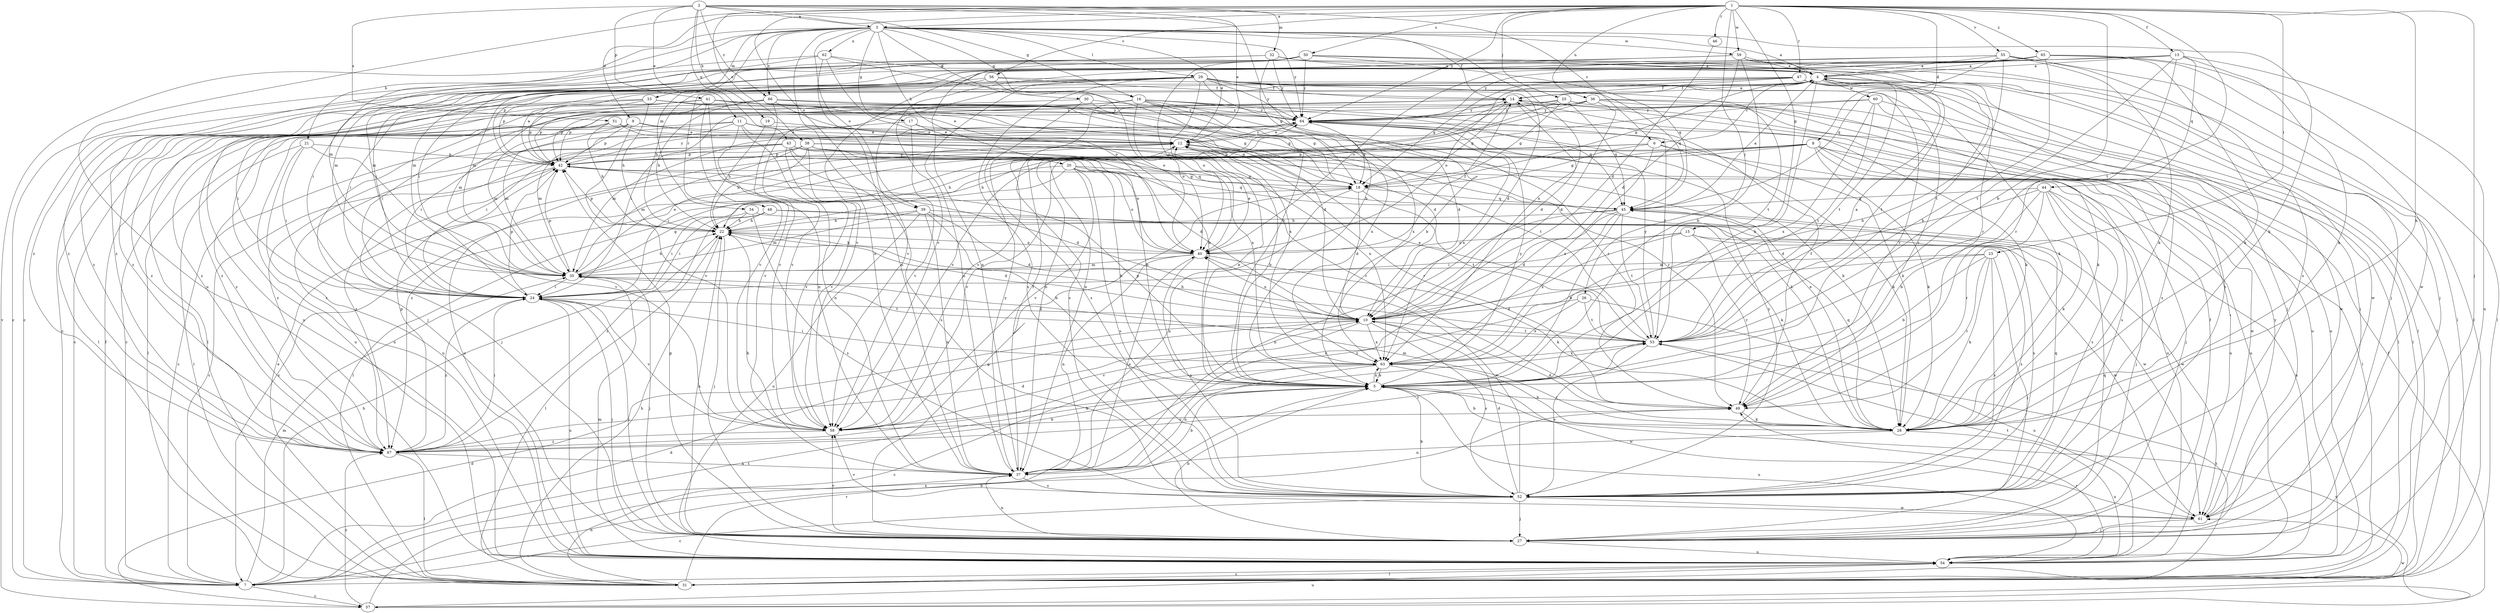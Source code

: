 strict digraph  {
	1 -> 3 [label=a];
	2 -> 3 [label=a];
	3 -> 4 [label=a];
	13 -> 4 [label=a];
	14 -> 4 [label=a];
	32 -> 4 [label=a];
	42 -> 4 [label=a];
	45 -> 4 [label=a];
	50 -> 4 [label=a];
	53 -> 4 [label=a];
	55 -> 4 [label=a];
	59 -> 4 [label=a];
	62 -> 4 [label=a];
	65 -> 4 [label=a];
	1 -> 5 [label=b];
	2 -> 5 [label=b];
	4 -> 5 [label=b];
	12 -> 5 [label=b];
	20 -> 5 [label=b];
	23 -> 5 [label=b];
	27 -> 5 [label=b];
	28 -> 5 [label=b];
	29 -> 5 [label=b];
	31 -> 5 [label=b];
	37 -> 5 [label=b];
	39 -> 5 [label=b];
	43 -> 5 [label=b];
	44 -> 5 [label=b];
	45 -> 5 [label=b];
	52 -> 5 [label=b];
	55 -> 5 [label=b];
	58 -> 5 [label=b];
	59 -> 5 [label=b];
	62 -> 5 [label=b];
	63 -> 5 [label=b];
	65 -> 5 [label=b];
	66 -> 5 [label=b];
	67 -> 5 [label=b];
	2 -> 6 [label=c];
	4 -> 6 [label=c];
	20 -> 7 [label=c];
	25 -> 7 [label=c];
	29 -> 7 [label=c];
	41 -> 7 [label=c];
	42 -> 7 [label=c];
	43 -> 7 [label=c];
	52 -> 7 [label=c];
	54 -> 7 [label=c];
	59 -> 7 [label=c];
	62 -> 7 [label=c];
	63 -> 7 [label=c];
	1 -> 8 [label=d];
	1 -> 9 [label=d];
	7 -> 10 [label=d];
	14 -> 10 [label=d];
	16 -> 10 [label=d];
	18 -> 10 [label=d];
	22 -> 10 [label=d];
	24 -> 10 [label=d];
	26 -> 10 [label=d];
	28 -> 10 [label=d];
	29 -> 10 [label=d];
	33 -> 10 [label=d];
	36 -> 10 [label=d];
	38 -> 10 [label=d];
	39 -> 10 [label=d];
	41 -> 10 [label=d];
	42 -> 10 [label=d];
	44 -> 10 [label=d];
	45 -> 10 [label=d];
	46 -> 10 [label=d];
	52 -> 10 [label=d];
	57 -> 10 [label=d];
	59 -> 10 [label=d];
	67 -> 10 [label=d];
	2 -> 11 [label=e];
	2 -> 12 [label=e];
	3 -> 12 [label=e];
	5 -> 12 [label=e];
	9 -> 12 [label=e];
	11 -> 12 [label=e];
	17 -> 12 [label=e];
	19 -> 12 [label=e];
	28 -> 12 [label=e];
	31 -> 12 [label=e];
	33 -> 12 [label=e];
	35 -> 12 [label=e];
	40 -> 12 [label=e];
	51 -> 12 [label=e];
	53 -> 12 [label=e];
	64 -> 12 [label=e];
	1 -> 13 [label=f];
	3 -> 14 [label=f];
	4 -> 14 [label=f];
	7 -> 14 [label=f];
	27 -> 14 [label=f];
	29 -> 14 [label=f];
	37 -> 14 [label=f];
	40 -> 14 [label=f];
	47 -> 14 [label=f];
	49 -> 14 [label=f];
	56 -> 14 [label=f];
	57 -> 14 [label=f];
	1 -> 15 [label=g];
	2 -> 16 [label=g];
	3 -> 16 [label=g];
	3 -> 17 [label=g];
	4 -> 18 [label=g];
	6 -> 18 [label=g];
	14 -> 18 [label=g];
	16 -> 18 [label=g];
	20 -> 18 [label=g];
	25 -> 18 [label=g];
	27 -> 18 [label=g];
	30 -> 18 [label=g];
	32 -> 18 [label=g];
	35 -> 18 [label=g];
	42 -> 18 [label=g];
	47 -> 18 [label=g];
	51 -> 18 [label=g];
	64 -> 18 [label=g];
	66 -> 18 [label=g];
	2 -> 19 [label=h];
	3 -> 20 [label=h];
	3 -> 21 [label=h];
	6 -> 22 [label=h];
	7 -> 22 [label=h];
	8 -> 22 [label=h];
	19 -> 22 [label=h];
	27 -> 22 [label=h];
	31 -> 22 [label=h];
	33 -> 22 [label=h];
	34 -> 22 [label=h];
	35 -> 22 [label=h];
	37 -> 22 [label=h];
	38 -> 22 [label=h];
	39 -> 22 [label=h];
	40 -> 22 [label=h];
	45 -> 22 [label=h];
	48 -> 22 [label=h];
	51 -> 22 [label=h];
	53 -> 22 [label=h];
	56 -> 22 [label=h];
	66 -> 22 [label=h];
	1 -> 23 [label=i];
	8 -> 24 [label=i];
	11 -> 24 [label=i];
	15 -> 24 [label=i];
	21 -> 24 [label=i];
	27 -> 24 [label=i];
	34 -> 24 [label=i];
	35 -> 24 [label=i];
	36 -> 24 [label=i];
	41 -> 24 [label=i];
	48 -> 24 [label=i];
	50 -> 24 [label=i];
	55 -> 24 [label=i];
	56 -> 24 [label=i];
	62 -> 24 [label=i];
	63 -> 24 [label=i];
	64 -> 24 [label=i];
	66 -> 24 [label=i];
	67 -> 24 [label=i];
	1 -> 25 [label=j];
	1 -> 26 [label=j];
	1 -> 27 [label=j];
	4 -> 27 [label=j];
	8 -> 27 [label=j];
	22 -> 27 [label=j];
	23 -> 27 [label=j];
	24 -> 27 [label=j];
	35 -> 27 [label=j];
	43 -> 27 [label=j];
	44 -> 27 [label=j];
	47 -> 27 [label=j];
	50 -> 27 [label=j];
	52 -> 27 [label=j];
	59 -> 27 [label=j];
	61 -> 27 [label=j];
	66 -> 27 [label=j];
	1 -> 28 [label=k];
	3 -> 28 [label=k];
	6 -> 28 [label=k];
	8 -> 28 [label=k];
	11 -> 28 [label=k];
	12 -> 28 [label=k];
	13 -> 28 [label=k];
	14 -> 28 [label=k];
	23 -> 28 [label=k];
	34 -> 28 [label=k];
	36 -> 28 [label=k];
	40 -> 28 [label=k];
	44 -> 28 [label=k];
	47 -> 28 [label=k];
	49 -> 28 [label=k];
	55 -> 28 [label=k];
	63 -> 28 [label=k];
	64 -> 28 [label=k];
	65 -> 28 [label=k];
	3 -> 29 [label=l];
	3 -> 30 [label=l];
	4 -> 31 [label=l];
	8 -> 31 [label=l];
	11 -> 31 [label=l];
	16 -> 31 [label=l];
	20 -> 31 [label=l];
	21 -> 31 [label=l];
	22 -> 31 [label=l];
	25 -> 31 [label=l];
	33 -> 31 [label=l];
	47 -> 31 [label=l];
	54 -> 31 [label=l];
	55 -> 31 [label=l];
	59 -> 31 [label=l];
	60 -> 31 [label=l];
	65 -> 31 [label=l];
	67 -> 31 [label=l];
	2 -> 32 [label=m];
	3 -> 33 [label=m];
	3 -> 34 [label=m];
	3 -> 35 [label=m];
	7 -> 35 [label=m];
	9 -> 35 [label=m];
	13 -> 35 [label=m];
	17 -> 35 [label=m];
	23 -> 35 [label=m];
	28 -> 35 [label=m];
	32 -> 35 [label=m];
	38 -> 35 [label=m];
	39 -> 35 [label=m];
	40 -> 35 [label=m];
	41 -> 35 [label=m];
	50 -> 35 [label=m];
	51 -> 35 [label=m];
	54 -> 35 [label=m];
	64 -> 35 [label=m];
	65 -> 35 [label=m];
	1 -> 36 [label=n];
	3 -> 37 [label=n];
	11 -> 37 [label=n];
	14 -> 37 [label=n];
	15 -> 37 [label=n];
	18 -> 37 [label=n];
	25 -> 37 [label=n];
	27 -> 37 [label=n];
	28 -> 37 [label=n];
	29 -> 37 [label=n];
	31 -> 37 [label=n];
	39 -> 37 [label=n];
	40 -> 37 [label=n];
	41 -> 37 [label=n];
	45 -> 37 [label=n];
	50 -> 37 [label=n];
	62 -> 37 [label=n];
	63 -> 37 [label=n];
	67 -> 37 [label=n];
	1 -> 38 [label=o];
	1 -> 39 [label=o];
	3 -> 39 [label=o];
	10 -> 40 [label=o];
	15 -> 40 [label=o];
	16 -> 40 [label=o];
	20 -> 40 [label=o];
	22 -> 40 [label=o];
	29 -> 40 [label=o];
	37 -> 40 [label=o];
	43 -> 40 [label=o];
	47 -> 40 [label=o];
	50 -> 40 [label=o];
	52 -> 40 [label=o];
	56 -> 40 [label=o];
	62 -> 40 [label=o];
	65 -> 40 [label=o];
	2 -> 41 [label=p];
	5 -> 42 [label=p];
	6 -> 42 [label=p];
	8 -> 42 [label=p];
	9 -> 42 [label=p];
	12 -> 42 [label=p];
	13 -> 42 [label=p];
	14 -> 42 [label=p];
	16 -> 42 [label=p];
	21 -> 42 [label=p];
	22 -> 42 [label=p];
	24 -> 42 [label=p];
	27 -> 42 [label=p];
	33 -> 42 [label=p];
	35 -> 42 [label=p];
	38 -> 42 [label=p];
	41 -> 42 [label=p];
	43 -> 42 [label=p];
	47 -> 42 [label=p];
	67 -> 42 [label=p];
	2 -> 43 [label=q];
	13 -> 44 [label=q];
	16 -> 45 [label=q];
	18 -> 45 [label=q];
	20 -> 45 [label=q];
	25 -> 45 [label=q];
	27 -> 45 [label=q];
	28 -> 45 [label=q];
	29 -> 45 [label=q];
	43 -> 45 [label=q];
	44 -> 45 [label=q];
	50 -> 45 [label=q];
	52 -> 45 [label=q];
	55 -> 45 [label=q];
	1 -> 46 [label=r];
	1 -> 47 [label=r];
	4 -> 48 [label=r];
	5 -> 49 [label=r];
	7 -> 49 [label=r];
	12 -> 49 [label=r];
	13 -> 49 [label=r];
	15 -> 49 [label=r];
	17 -> 49 [label=r];
	23 -> 49 [label=r];
	29 -> 49 [label=r];
	41 -> 49 [label=r];
	43 -> 49 [label=r];
	44 -> 49 [label=r];
	50 -> 49 [label=r];
	54 -> 49 [label=r];
	56 -> 49 [label=r];
	1 -> 50 [label=s];
	2 -> 51 [label=s];
	10 -> 52 [label=s];
	15 -> 52 [label=s];
	16 -> 52 [label=s];
	20 -> 52 [label=s];
	23 -> 52 [label=s];
	29 -> 52 [label=s];
	30 -> 52 [label=s];
	34 -> 52 [label=s];
	36 -> 52 [label=s];
	37 -> 52 [label=s];
	38 -> 52 [label=s];
	40 -> 52 [label=s];
	43 -> 52 [label=s];
	44 -> 52 [label=s];
	47 -> 52 [label=s];
	48 -> 52 [label=s];
	53 -> 52 [label=s];
	55 -> 52 [label=s];
	1 -> 53 [label=t];
	4 -> 53 [label=t];
	7 -> 53 [label=t];
	9 -> 53 [label=t];
	10 -> 53 [label=t];
	13 -> 53 [label=t];
	16 -> 53 [label=t];
	18 -> 53 [label=t];
	26 -> 53 [label=t];
	29 -> 53 [label=t];
	31 -> 53 [label=t];
	32 -> 53 [label=t];
	35 -> 53 [label=t];
	45 -> 53 [label=t];
	47 -> 53 [label=t];
	60 -> 53 [label=t];
	61 -> 53 [label=t];
	67 -> 53 [label=t];
	1 -> 54 [label=u];
	5 -> 54 [label=u];
	6 -> 54 [label=u];
	8 -> 54 [label=u];
	11 -> 54 [label=u];
	12 -> 54 [label=u];
	13 -> 54 [label=u];
	21 -> 54 [label=u];
	24 -> 54 [label=u];
	25 -> 54 [label=u];
	26 -> 54 [label=u];
	27 -> 54 [label=u];
	28 -> 54 [label=u];
	29 -> 54 [label=u];
	36 -> 54 [label=u];
	38 -> 54 [label=u];
	39 -> 54 [label=u];
	44 -> 54 [label=u];
	51 -> 54 [label=u];
	57 -> 54 [label=u];
	1 -> 55 [label=v];
	1 -> 56 [label=v];
	3 -> 57 [label=v];
	5 -> 57 [label=v];
	7 -> 57 [label=v];
	8 -> 58 [label=v];
	9 -> 58 [label=v];
	10 -> 58 [label=v];
	11 -> 58 [label=v];
	16 -> 58 [label=v];
	17 -> 58 [label=v];
	20 -> 58 [label=v];
	21 -> 58 [label=v];
	24 -> 58 [label=v];
	27 -> 58 [label=v];
	29 -> 58 [label=v];
	36 -> 58 [label=v];
	38 -> 58 [label=v];
	41 -> 58 [label=v];
	43 -> 58 [label=v];
	49 -> 58 [label=v];
	55 -> 58 [label=v];
	59 -> 58 [label=v];
	60 -> 58 [label=v];
	61 -> 58 [label=v];
	66 -> 58 [label=v];
	1 -> 59 [label=w];
	3 -> 59 [label=w];
	4 -> 60 [label=w];
	4 -> 61 [label=w];
	8 -> 61 [label=w];
	15 -> 61 [label=w];
	39 -> 61 [label=w];
	48 -> 61 [label=w];
	52 -> 61 [label=w];
	57 -> 61 [label=w];
	60 -> 61 [label=w];
	63 -> 61 [label=w];
	65 -> 61 [label=w];
	3 -> 62 [label=x];
	3 -> 63 [label=x];
	5 -> 63 [label=x];
	6 -> 63 [label=x];
	10 -> 63 [label=x];
	11 -> 63 [label=x];
	16 -> 63 [label=x];
	26 -> 63 [label=x];
	38 -> 63 [label=x];
	41 -> 63 [label=x];
	45 -> 63 [label=x];
	53 -> 63 [label=x];
	57 -> 63 [label=x];
	60 -> 63 [label=x];
	64 -> 63 [label=x];
	66 -> 63 [label=x];
	1 -> 64 [label=y];
	3 -> 64 [label=y];
	5 -> 64 [label=y];
	12 -> 64 [label=y];
	14 -> 64 [label=y];
	16 -> 64 [label=y];
	25 -> 64 [label=y];
	29 -> 64 [label=y];
	30 -> 64 [label=y];
	32 -> 64 [label=y];
	33 -> 64 [label=y];
	36 -> 64 [label=y];
	37 -> 64 [label=y];
	41 -> 64 [label=y];
	42 -> 64 [label=y];
	50 -> 64 [label=y];
	52 -> 64 [label=y];
	53 -> 64 [label=y];
	60 -> 64 [label=y];
	61 -> 64 [label=y];
	65 -> 64 [label=y];
	66 -> 64 [label=y];
	1 -> 65 [label=z];
	2 -> 66 [label=z];
	3 -> 66 [label=z];
	8 -> 67 [label=z];
	9 -> 67 [label=z];
	13 -> 67 [label=z];
	23 -> 67 [label=z];
	24 -> 67 [label=z];
	29 -> 67 [label=z];
	30 -> 67 [label=z];
	32 -> 67 [label=z];
	33 -> 67 [label=z];
	36 -> 67 [label=z];
	38 -> 67 [label=z];
	42 -> 67 [label=z];
	43 -> 67 [label=z];
	47 -> 67 [label=z];
	48 -> 67 [label=z];
	50 -> 67 [label=z];
	57 -> 67 [label=z];
	58 -> 67 [label=z];
}
